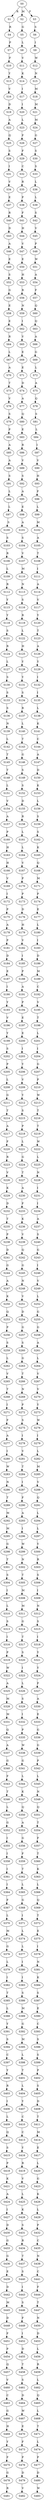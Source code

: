 strict digraph  {
	S0 -> S1 [ label = R ];
	S0 -> S2 [ label = M ];
	S0 -> S3 [ label = F ];
	S1 -> S4 [ label = R ];
	S2 -> S5 [ label = G ];
	S3 -> S6 [ label = S ];
	S4 -> S7 [ label = P ];
	S5 -> S8 [ label = L ];
	S6 -> S9 [ label = I ];
	S7 -> S10 [ label = F ];
	S8 -> S11 [ label = V ];
	S9 -> S12 [ label = W ];
	S10 -> S13 [ label = Y ];
	S11 -> S14 [ label = K ];
	S12 -> S15 [ label = N ];
	S13 -> S16 [ label = V ];
	S14 -> S17 [ label = I ];
	S15 -> S18 [ label = M ];
	S16 -> S19 [ label = D ];
	S17 -> S20 [ label = I ];
	S18 -> S21 [ label = M ];
	S19 -> S22 [ label = A ];
	S20 -> S23 [ label = L ];
	S21 -> S24 [ label = M ];
	S22 -> S25 [ label = Q ];
	S23 -> S26 [ label = F ];
	S24 -> S27 [ label = G ];
	S25 -> S28 [ label = S ];
	S26 -> S29 [ label = F ];
	S27 -> S30 [ label = S ];
	S28 -> S31 [ label = I ];
	S29 -> S32 [ label = C ];
	S30 -> S33 [ label = S ];
	S31 -> S34 [ label = V ];
	S32 -> S35 [ label = R ];
	S33 -> S36 [ label = L ];
	S34 -> S37 [ label = E ];
	S35 -> S38 [ label = P ];
	S36 -> S39 [ label = L ];
	S37 -> S40 [ label = R ];
	S38 -> S41 [ label = F ];
	S39 -> S42 [ label = S ];
	S40 -> S43 [ label = D ];
	S41 -> S44 [ label = H ];
	S42 -> S45 [ label = V ];
	S43 -> S46 [ label = A ];
	S44 -> S47 [ label = V ];
	S45 -> S48 [ label = P ];
	S46 -> S49 [ label = E ];
	S47 -> S50 [ label = E ];
	S48 -> S51 [ label = W ];
	S49 -> S52 [ label = S ];
	S50 -> S53 [ label = H ];
	S51 -> S54 [ label = A ];
	S52 -> S55 [ label = G ];
	S53 -> S56 [ label = R ];
	S54 -> S57 [ label = F ];
	S55 -> S58 [ label = E ];
	S56 -> S59 [ label = N ];
	S57 -> S60 [ label = Q ];
	S58 -> S61 [ label = E ];
	S59 -> S62 [ label = I ];
	S60 -> S63 [ label = Q ];
	S61 -> S64 [ label = R ];
	S62 -> S65 [ label = V ];
	S63 -> S66 [ label = A ];
	S64 -> S67 [ label = L ];
	S65 -> S68 [ label = E ];
	S66 -> S69 [ label = G ];
	S67 -> S70 [ label = A ];
	S68 -> S71 [ label = E ];
	S69 -> S72 [ label = L ];
	S70 -> S73 [ label = T ];
	S71 -> S74 [ label = D ];
	S72 -> S75 [ label = A ];
	S73 -> S76 [ label = V ];
	S74 -> S77 [ label = A ];
	S75 -> S78 [ label = Q ];
	S76 -> S79 [ label = S ];
	S77 -> S80 [ label = Q ];
	S78 -> S81 [ label = S ];
	S79 -> S82 [ label = P ];
	S80 -> S83 [ label = E ];
	S81 -> S84 [ label = L ];
	S82 -> S85 [ label = A ];
	S83 -> S86 [ label = R ];
	S84 -> S87 [ label = I ];
	S85 -> S88 [ label = A ];
	S86 -> S89 [ label = V ];
	S87 -> S90 [ label = V ];
	S88 -> S91 [ label = S ];
	S89 -> S92 [ label = S ];
	S90 -> S93 [ label = H ];
	S91 -> S94 [ label = L ];
	S92 -> S95 [ label = A ];
	S93 -> S96 [ label = F ];
	S94 -> S97 [ label = L ];
	S95 -> S98 [ label = E ];
	S96 -> S99 [ label = L ];
	S97 -> S100 [ label = S ];
	S98 -> S101 [ label = A ];
	S99 -> S102 [ label = M ];
	S100 -> S103 [ label = S ];
	S101 -> S104 [ label = S ];
	S102 -> S105 [ label = A ];
	S103 -> S106 [ label = R ];
	S104 -> S107 [ label = V ];
	S105 -> S108 [ label = T ];
	S106 -> S109 [ label = L ];
	S107 -> S110 [ label = M ];
	S108 -> S111 [ label = I ];
	S109 -> S112 [ label = R ];
	S110 -> S113 [ label = N ];
	S111 -> S114 [ label = A ];
	S112 -> S115 [ label = Y ];
	S113 -> S116 [ label = S ];
	S114 -> S117 [ label = V ];
	S115 -> S118 [ label = Y ];
	S116 -> S119 [ label = R ];
	S117 -> S120 [ label = Y ];
	S118 -> S121 [ label = S ];
	S119 -> S122 [ label = L ];
	S120 -> S123 [ label = T ];
	S121 -> S124 [ label = R ];
	S122 -> S125 [ label = H ];
	S123 -> S126 [ label = A ];
	S124 -> S127 [ label = L ];
	S125 -> S128 [ label = Y ];
	S126 -> S129 [ label = Y ];
	S127 -> S130 [ label = S ];
	S128 -> S131 [ label = Y ];
	S129 -> S132 [ label = I ];
	S130 -> S133 [ label = S ];
	S131 -> S134 [ label = S ];
	S132 -> S135 [ label = I ];
	S133 -> S136 [ label = S ];
	S134 -> S137 [ label = R ];
	S135 -> S138 [ label = L ];
	S136 -> S139 [ label = N ];
	S137 -> S140 [ label = L ];
	S138 -> S141 [ label = K ];
	S139 -> S142 [ label = L ];
	S140 -> S143 [ label = T ];
	S141 -> S144 [ label = C ];
	S142 -> S145 [ label = T ];
	S143 -> S146 [ label = G ];
	S144 -> S147 [ label = A ];
	S145 -> S148 [ label = T ];
	S146 -> S149 [ label = S ];
	S147 -> S150 [ label = D ];
	S148 -> S151 [ label = L ];
	S149 -> S152 [ label = S ];
	S150 -> S153 [ label = K ];
	S151 -> S154 [ label = V ];
	S152 -> S155 [ label = D ];
	S153 -> S156 [ label = L ];
	S154 -> S157 [ label = A ];
	S155 -> S158 [ label = R ];
	S156 -> S159 [ label = S ];
	S157 -> S160 [ label = P ];
	S158 -> S161 [ label = L ];
	S159 -> S162 [ label = S ];
	S160 -> S163 [ label = H ];
	S161 -> S164 [ label = L ];
	S162 -> S165 [ label = K ];
	S163 -> S166 [ label = H ];
	S164 -> S167 [ label = V ];
	S165 -> S168 [ label = Q ];
	S166 -> S169 [ label = V ];
	S167 -> S170 [ label = P ];
	S168 -> S171 [ label = M ];
	S169 -> S172 [ label = I ];
	S170 -> S173 [ label = P ];
	S171 -> S174 [ label = P ];
	S172 -> S175 [ label = P ];
	S173 -> S176 [ label = D ];
	S174 -> S177 [ label = E ];
	S175 -> S178 [ label = A ];
	S176 -> S179 [ label = H ];
	S177 -> S180 [ label = L ];
	S178 -> S181 [ label = P ];
	S179 -> S182 [ label = V ];
	S180 -> S183 [ label = I ];
	S181 -> S184 [ label = D ];
	S182 -> S185 [ label = I ];
	S183 -> S186 [ label = D ];
	S184 -> S187 [ label = E ];
	S185 -> S188 [ label = P ];
	S186 -> S189 [ label = M ];
	S187 -> S190 [ label = I ];
	S188 -> S191 [ label = A ];
	S189 -> S192 [ label = C ];
	S190 -> S193 [ label = Y ];
	S191 -> S194 [ label = P ];
	S192 -> S195 [ label = V ];
	S193 -> S196 [ label = V ];
	S194 -> S197 [ label = E ];
	S195 -> S198 [ label = T ];
	S196 -> S199 [ label = Y ];
	S197 -> S200 [ label = E ];
	S198 -> S201 [ label = L ];
	S199 -> S202 [ label = S ];
	S200 -> S203 [ label = I ];
	S201 -> S204 [ label = I ];
	S202 -> S205 [ label = P ];
	S203 -> S206 [ label = Y ];
	S204 -> S207 [ label = G ];
	S205 -> S208 [ label = L ];
	S206 -> S209 [ label = V ];
	S207 -> S210 [ label = P ];
	S208 -> S211 [ label = G ];
	S209 -> S212 [ label = Y ];
	S210 -> S213 [ label = W ];
	S211 -> S214 [ label = T ];
	S212 -> S215 [ label = S ];
	S213 -> S216 [ label = T ];
	S214 -> S217 [ label = A ];
	S215 -> S218 [ label = P ];
	S216 -> S219 [ label = T ];
	S217 -> S220 [ label = F ];
	S218 -> S221 [ label = L ];
	S219 -> S222 [ label = W ];
	S220 -> S223 [ label = R ];
	S221 -> S224 [ label = G ];
	S222 -> S225 [ label = L ];
	S223 -> S226 [ label = V ];
	S224 -> S227 [ label = T ];
	S225 -> S228 [ label = N ];
	S226 -> S229 [ label = K ];
	S227 -> S230 [ label = A ];
	S228 -> S231 [ label = I ];
	S229 -> S232 [ label = D ];
	S230 -> S233 [ label = F ];
	S231 -> S234 [ label = I ];
	S232 -> S235 [ label = T ];
	S233 -> S236 [ label = K ];
	S234 -> S237 [ label = A ];
	S235 -> S238 [ label = P ];
	S236 -> S239 [ label = V ];
	S237 -> S240 [ label = S ];
	S238 -> S241 [ label = D ];
	S239 -> S242 [ label = Q ];
	S240 -> S243 [ label = G ];
	S241 -> S244 [ label = G ];
	S242 -> S245 [ label = G ];
	S243 -> S246 [ label = I ];
	S244 -> S247 [ label = A ];
	S245 -> S248 [ label = N ];
	S246 -> S249 [ label = V ];
	S247 -> S250 [ label = K ];
	S248 -> S251 [ label = V ];
	S249 -> S252 [ label = L ];
	S250 -> S253 [ label = Q ];
	S251 -> S254 [ label = D ];
	S252 -> S255 [ label = G ];
	S253 -> S256 [ label = P ];
	S254 -> S257 [ label = G ];
	S255 -> S258 [ label = G ];
	S256 -> S259 [ label = S ];
	S257 -> S260 [ label = S ];
	S258 -> S261 [ label = A ];
	S259 -> S262 [ label = L ];
	S260 -> S263 [ label = G ];
	S261 -> S264 [ label = L ];
	S262 -> S265 [ label = V ];
	S263 -> S266 [ label = T ];
	S264 -> S267 [ label = V ];
	S265 -> S268 [ label = T ];
	S266 -> S269 [ label = N ];
	S267 -> S270 [ label = V ];
	S268 -> S271 [ label = I ];
	S269 -> S272 [ label = P ];
	S270 -> S273 [ label = Y ];
	S271 -> S274 [ label = F ];
	S272 -> S275 [ label = S ];
	S273 -> S276 [ label = W ];
	S274 -> S277 [ label = A ];
	S275 -> S278 [ label = I ];
	S276 -> S279 [ label = I ];
	S277 -> S280 [ label = I ];
	S278 -> S281 [ label = V ];
	S279 -> S282 [ label = L ];
	S280 -> S283 [ label = W ];
	S281 -> S284 [ label = T ];
	S282 -> S285 [ label = M ];
	S283 -> S286 [ label = N ];
	S284 -> S287 [ label = I ];
	S285 -> S288 [ label = V ];
	S286 -> S289 [ label = T ];
	S287 -> S290 [ label = F ];
	S288 -> S291 [ label = Q ];
	S289 -> S292 [ label = M ];
	S290 -> S293 [ label = A ];
	S291 -> S294 [ label = L ];
	S292 -> S295 [ label = M ];
	S293 -> S296 [ label = I ];
	S294 -> S297 [ label = L ];
	S295 -> S298 [ label = G ];
	S296 -> S299 [ label = W ];
	S297 -> S300 [ label = Y ];
	S298 -> S301 [ label = T ];
	S299 -> S302 [ label = N ];
	S300 -> S303 [ label = R ];
	S301 -> S304 [ label = S ];
	S302 -> S305 [ label = T ];
	S303 -> S306 [ label = S ];
	S304 -> S307 [ label = I ];
	S305 -> S308 [ label = M ];
	S306 -> S309 [ label = I ];
	S307 -> S310 [ label = L ];
	S308 -> S311 [ label = M ];
	S309 -> S312 [ label = N ];
	S310 -> S313 [ label = S ];
	S311 -> S314 [ label = G ];
	S312 -> S315 [ label = S ];
	S313 -> S316 [ label = I ];
	S314 -> S317 [ label = T ];
	S315 -> S318 [ label = I ];
	S316 -> S319 [ label = P ];
	S317 -> S320 [ label = S ];
	S318 -> S321 [ label = Y ];
	S319 -> S322 [ label = W ];
	S320 -> S323 [ label = I ];
	S321 -> S324 [ label = Y ];
	S322 -> S325 [ label = A ];
	S323 -> S326 [ label = L ];
	S324 -> S327 [ label = F ];
	S325 -> S328 [ label = M ];
	S326 -> S329 [ label = S ];
	S327 -> S330 [ label = A ];
	S328 -> S331 [ label = M ];
	S329 -> S332 [ label = I ];
	S330 -> S333 [ label = E ];
	S331 -> S334 [ label = Q ];
	S332 -> S335 [ label = P ];
	S333 -> S336 [ label = G ];
	S334 -> S337 [ label = A ];
	S335 -> S338 [ label = W ];
	S336 -> S339 [ label = G ];
	S337 -> S340 [ label = G ];
	S338 -> S341 [ label = G ];
	S339 -> S342 [ label = P ];
	S340 -> S343 [ label = F ];
	S341 -> S344 [ label = L ];
	S342 -> S345 [ label = L ];
	S343 -> S346 [ label = T ];
	S344 -> S347 [ label = K ];
	S345 -> S348 [ label = N ];
	S346 -> S349 [ label = L ];
	S347 -> S350 [ label = Q ];
	S348 -> S351 [ label = Q ];
	S349 -> S352 [ label = G ];
	S350 -> S353 [ label = A ];
	S351 -> S354 [ label = T ];
	S352 -> S355 [ label = I ];
	S353 -> S356 [ label = G ];
	S354 -> S357 [ label = F ];
	S355 -> S358 [ label = I ];
	S356 -> S359 [ label = F ];
	S357 -> S360 [ label = T ];
	S358 -> S361 [ label = I ];
	S359 -> S362 [ label = T ];
	S360 -> S363 [ label = K ];
	S361 -> S364 [ label = I ];
	S362 -> S365 [ label = L ];
	S363 -> S366 [ label = L ];
	S364 -> S367 [ label = F ];
	S365 -> S368 [ label = G ];
	S366 -> S369 [ label = Q ];
	S367 -> S370 [ label = L ];
	S368 -> S371 [ label = I ];
	S369 -> S372 [ label = T ];
	S370 -> S373 [ label = M ];
	S371 -> S374 [ label = L ];
	S372 -> S375 [ label = E ];
	S373 -> S376 [ label = G ];
	S374 -> S377 [ label = L ];
	S375 -> S378 [ label = I ];
	S376 -> S379 [ label = L ];
	S377 -> S380 [ label = I ];
	S378 -> S381 [ label = N ];
	S379 -> S382 [ label = I ];
	S380 -> S383 [ label = I ];
	S381 -> S384 [ label = K ];
	S382 -> S385 [ label = T ];
	S383 -> S386 [ label = S ];
	S384 -> S387 [ label = S ];
	S385 -> S388 [ label = L ];
	S386 -> S389 [ label = M ];
	S387 -> S390 [ label = E ];
	S388 -> S391 [ label = Y ];
	S389 -> S392 [ label = G ];
	S390 -> S393 [ label = C ];
	S391 -> S394 [ label = S ];
	S392 -> S395 [ label = M ];
	S393 -> S396 [ label = S ];
	S394 -> S397 [ label = C ];
	S395 -> S398 [ label = L ];
	S396 -> S399 [ label = S ];
	S397 -> S400 [ label = Y ];
	S398 -> S401 [ label = T ];
	S399 -> S402 [ label = P ];
	S400 -> S403 [ label = R ];
	S401 -> S404 [ label = L ];
	S402 -> S405 [ label = S ];
	S403 -> S406 [ label = I ];
	S404 -> S407 [ label = Y ];
	S405 -> S408 [ label = D ];
	S406 -> S409 [ label = L ];
	S407 -> S410 [ label = C ];
	S408 -> S411 [ label = T ];
	S409 -> S412 [ label = Q ];
	S410 -> S413 [ label = C ];
	S411 -> S414 [ label = M ];
	S412 -> S415 [ label = S ];
	S413 -> S416 [ label = Y ];
	S414 -> S417 [ label = E ];
	S415 -> S418 [ label = P ];
	S416 -> S419 [ label = R ];
	S417 -> S420 [ label = L ];
	S418 -> S421 [ label = K ];
	S419 -> S422 [ label = V ];
	S420 -> S423 [ label = G ];
	S421 -> S424 [ label = A ];
	S422 -> S425 [ label = L ];
	S423 -> S426 [ label = K ];
	S424 -> S427 [ label = I ];
	S425 -> S428 [ label = K ];
	S426 -> S429 [ label = L ];
	S427 -> S430 [ label = D ];
	S428 -> S431 [ label = S ];
	S429 -> S432 [ label = P ];
	S430 -> S433 [ label = G ];
	S431 -> S434 [ label = R ];
	S432 -> S435 [ label = C ];
	S433 -> S436 [ label = G ];
	S434 -> S437 [ label = T ];
	S435 -> S438 [ label = N ];
	S436 -> S439 [ label = E ];
	S437 -> S440 [ label = S ];
	S438 -> S441 [ label = C ];
	S439 -> S442 [ label = D ];
	S440 -> S443 [ label = I ];
	S441 -> S444 [ label = F ];
	S442 -> S445 [ label = M ];
	S443 -> S446 [ label = S ];
	S444 -> S447 [ label = T ];
	S445 -> S448 [ label = D ];
	S446 -> S449 [ label = F ];
	S447 -> S450 [ label = N ];
	S448 -> S451 [ label = F ];
	S449 -> S452 [ label = I ];
	S450 -> S453 [ label = D ];
	S451 -> S454 [ label = P ];
	S452 -> S455 [ label = D ];
	S453 -> S456 [ label = L ];
	S454 -> S457 [ label = Q ];
	S455 -> S458 [ label = T ];
	S456 -> S459 [ label = R ];
	S457 -> S460 [ label = V ];
	S458 -> S461 [ label = S ];
	S459 -> S462 [ label = L ];
	S460 -> S463 [ label = C ];
	S461 -> S464 [ label = D ];
	S462 -> S465 [ label = Q ];
	S463 -> S466 [ label = G ];
	S464 -> S467 [ label = W ];
	S465 -> S468 [ label = L ];
	S466 -> S469 [ label = H ];
	S467 -> S470 [ label = E ];
	S468 -> S471 [ label = T ];
	S469 -> S472 [ label = Y ];
	S470 -> S473 [ label = F ];
	S471 -> S474 [ label = L ];
	S472 -> S475 [ label = F ];
	S473 -> S476 [ label = P ];
	S474 -> S477 [ label = P ];
	S475 -> S478 [ label = G ];
	S476 -> S479 [ label = D ];
	S477 -> S480 [ label = D ];
	S478 -> S481 [ label = R ];
	S479 -> S482 [ label = V ];
	S480 -> S483 [ label = W ];
}
